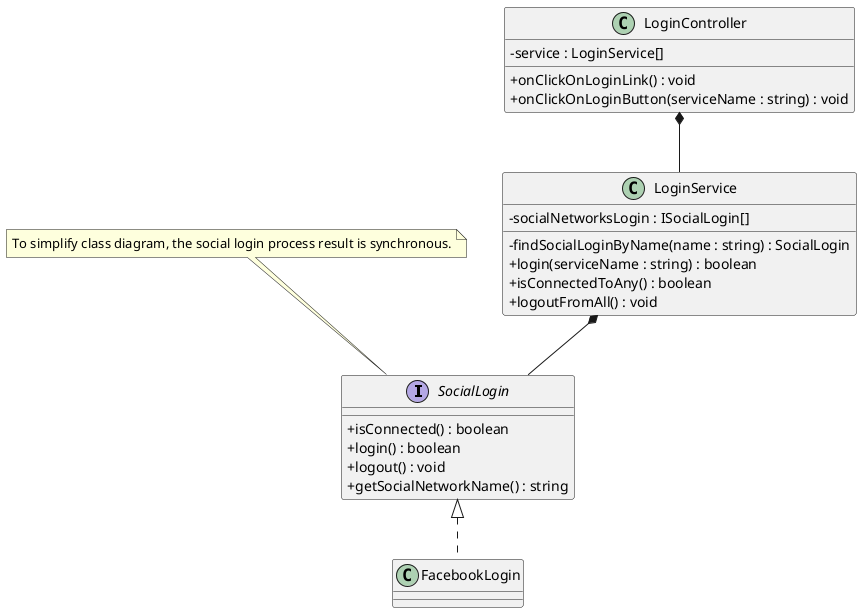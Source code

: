 @startuml Class Diagram
skinparam classAttributeIconSize 0

/'
Class Diagram for the login with socials medias / auth system for EggFlix
'/

interface SocialLogin{
    + isConnected() : boolean
    + login() : boolean
    + logout() : void
    + getSocialNetworkName() : string
}

note top: To simplify class diagram, the social login process result is synchronous.

class FacebookLogin implements SocialLogin{

}

class LoginService{
    - socialNetworksLogin : ISocialLogin[]
    - findSocialLoginByName(name : string) : SocialLogin
    + login(serviceName : string) : boolean
    + isConnectedToAny() : boolean
    + logoutFromAll() : void
}
'LoginService needs some SocialLogin to live
LoginService *-- SocialLogin

class LoginController{
    - service : LoginService[]
    + onClickOnLoginLink() : void
    + onClickOnLoginButton(serviceName : string) : void
}

LoginController *-- LoginService
@enduml